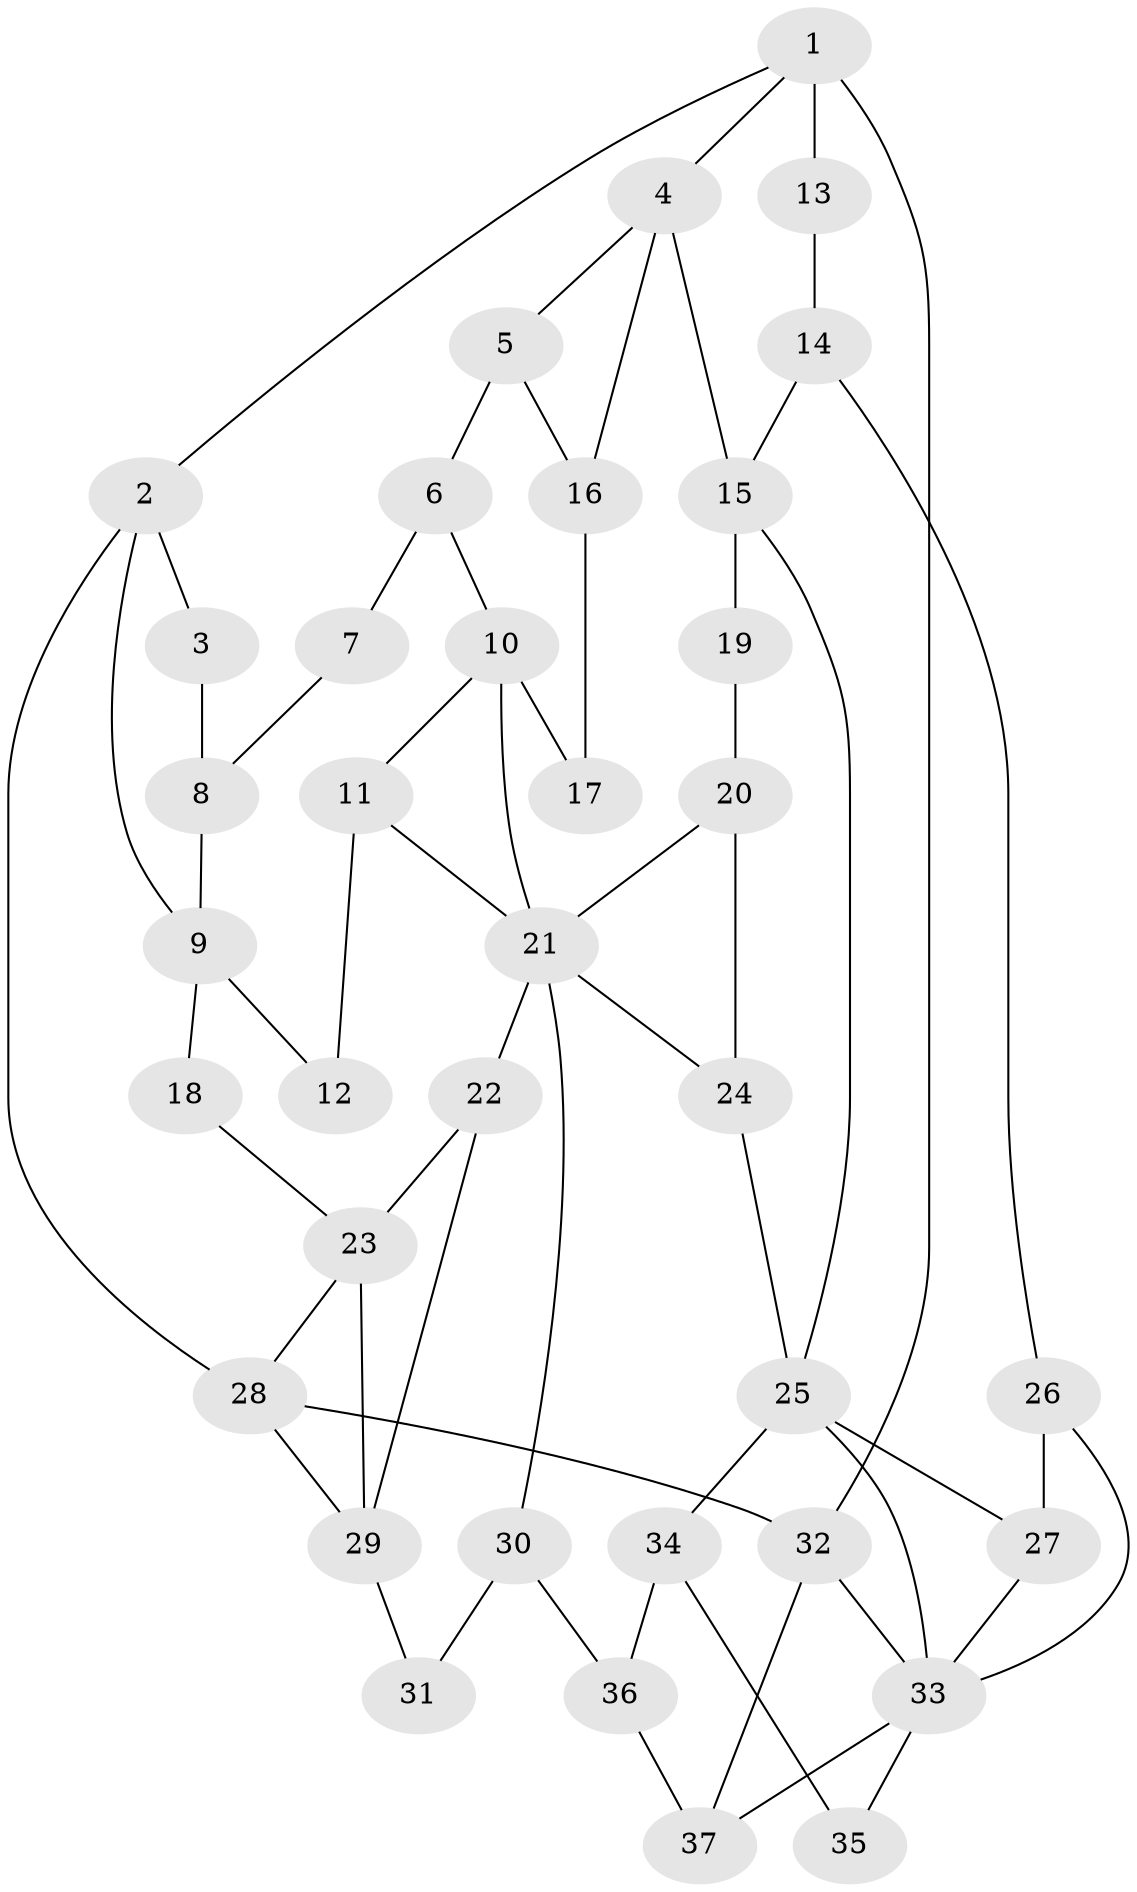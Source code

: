 // original degree distribution, {3: 0.02702702702702703, 5: 0.4864864864864865, 6: 0.22972972972972974, 4: 0.25675675675675674}
// Generated by graph-tools (version 1.1) at 2025/38/03/09/25 02:38:48]
// undirected, 37 vertices, 60 edges
graph export_dot {
graph [start="1"]
  node [color=gray90,style=filled];
  1;
  2;
  3;
  4;
  5;
  6;
  7;
  8;
  9;
  10;
  11;
  12;
  13;
  14;
  15;
  16;
  17;
  18;
  19;
  20;
  21;
  22;
  23;
  24;
  25;
  26;
  27;
  28;
  29;
  30;
  31;
  32;
  33;
  34;
  35;
  36;
  37;
  1 -- 2 [weight=1.0];
  1 -- 4 [weight=1.0];
  1 -- 13 [weight=2.0];
  1 -- 32 [weight=1.0];
  2 -- 3 [weight=1.0];
  2 -- 9 [weight=1.0];
  2 -- 28 [weight=1.0];
  3 -- 8 [weight=1.0];
  4 -- 5 [weight=1.0];
  4 -- 15 [weight=2.0];
  4 -- 16 [weight=1.0];
  5 -- 6 [weight=1.0];
  5 -- 16 [weight=1.0];
  6 -- 7 [weight=2.0];
  6 -- 10 [weight=2.0];
  7 -- 8 [weight=1.0];
  8 -- 9 [weight=1.0];
  9 -- 12 [weight=2.0];
  9 -- 18 [weight=2.0];
  10 -- 11 [weight=1.0];
  10 -- 17 [weight=2.0];
  10 -- 21 [weight=1.0];
  11 -- 12 [weight=1.0];
  11 -- 21 [weight=1.0];
  13 -- 14 [weight=1.0];
  14 -- 15 [weight=1.0];
  14 -- 26 [weight=1.0];
  15 -- 19 [weight=2.0];
  15 -- 25 [weight=1.0];
  16 -- 17 [weight=1.0];
  18 -- 23 [weight=2.0];
  19 -- 20 [weight=1.0];
  20 -- 21 [weight=1.0];
  20 -- 24 [weight=1.0];
  21 -- 22 [weight=1.0];
  21 -- 24 [weight=1.0];
  21 -- 30 [weight=1.0];
  22 -- 23 [weight=1.0];
  22 -- 29 [weight=1.0];
  23 -- 28 [weight=1.0];
  23 -- 29 [weight=2.0];
  24 -- 25 [weight=1.0];
  25 -- 27 [weight=1.0];
  25 -- 33 [weight=1.0];
  25 -- 34 [weight=2.0];
  26 -- 27 [weight=1.0];
  26 -- 33 [weight=1.0];
  27 -- 33 [weight=1.0];
  28 -- 29 [weight=1.0];
  28 -- 32 [weight=1.0];
  29 -- 31 [weight=2.0];
  30 -- 31 [weight=2.0];
  30 -- 36 [weight=2.0];
  32 -- 33 [weight=1.0];
  32 -- 37 [weight=1.0];
  33 -- 35 [weight=1.0];
  33 -- 37 [weight=1.0];
  34 -- 35 [weight=2.0];
  34 -- 36 [weight=2.0];
  36 -- 37 [weight=1.0];
}
